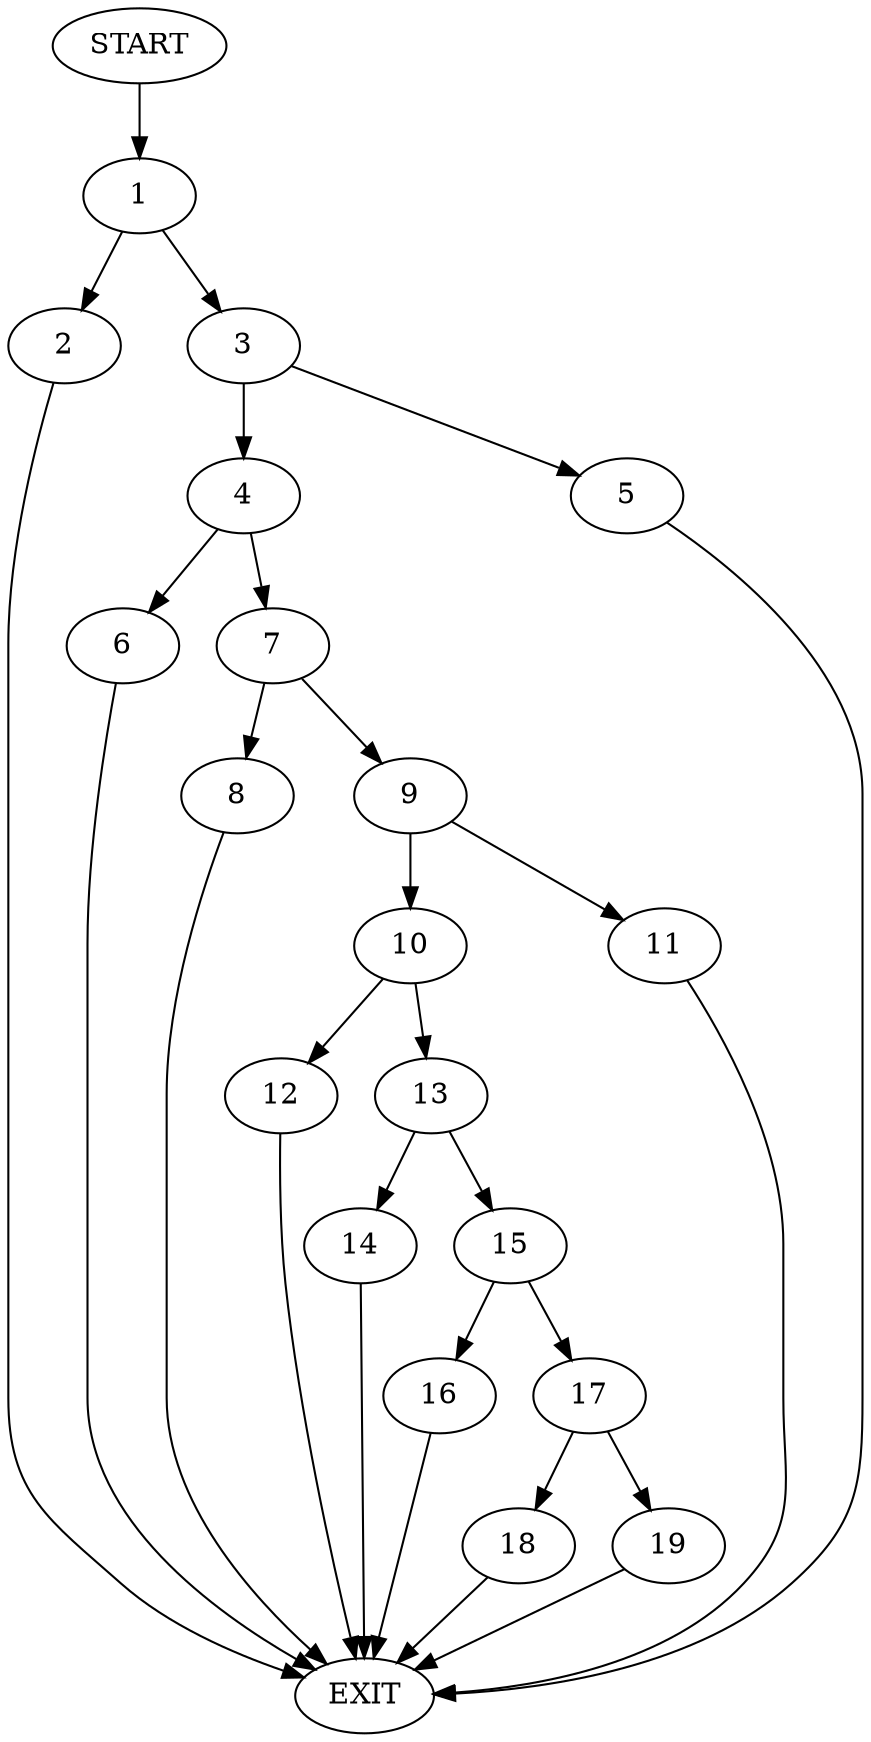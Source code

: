 digraph {
0 [label="START"]
20 [label="EXIT"]
0 -> 1
1 -> 2
1 -> 3
2 -> 20
3 -> 4
3 -> 5
5 -> 20
4 -> 6
4 -> 7
7 -> 8
7 -> 9
6 -> 20
9 -> 10
9 -> 11
8 -> 20
11 -> 20
10 -> 12
10 -> 13
13 -> 14
13 -> 15
12 -> 20
14 -> 20
15 -> 16
15 -> 17
17 -> 18
17 -> 19
16 -> 20
18 -> 20
19 -> 20
}

